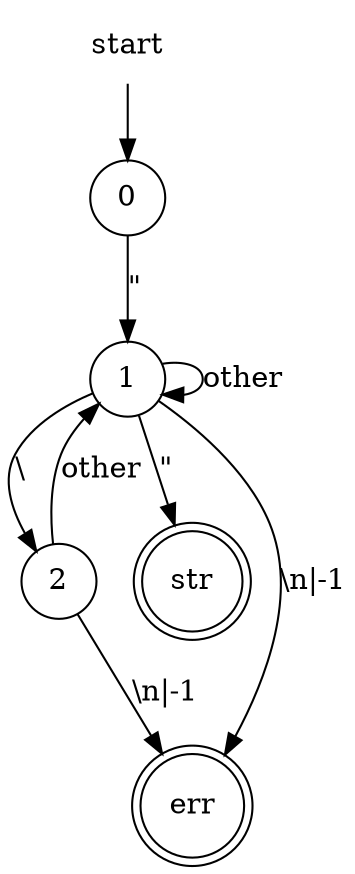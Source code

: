 digraph G {
  start[shape=plaintext]
  0[shape=circle]
  1[shape=circle]
  2[shape=circle]
  str[shape=doublecircle]
  err[shape=doublecircle]

  start->0	
  0->1[label="\""]
  1->2[label="\\"]
  1->err[label="\\n|-1"]
  1->1[label="other"]
  2->1[label="other"]
  2->err[label="\\n|-1"]
  1->str[label="\""]
}
